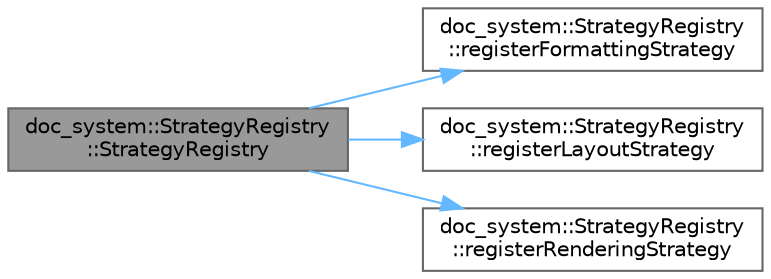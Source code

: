digraph "doc_system::StrategyRegistry::StrategyRegistry"
{
 // INTERACTIVE_SVG=YES
 // LATEX_PDF_SIZE
  bgcolor="transparent";
  edge [fontname=Helvetica,fontsize=10,labelfontname=Helvetica,labelfontsize=10];
  node [fontname=Helvetica,fontsize=10,shape=box,height=0.2,width=0.4];
  rankdir="LR";
  Node1 [id="Node000001",label="doc_system::StrategyRegistry\l::StrategyRegistry",height=0.2,width=0.4,color="gray40", fillcolor="grey60", style="filled", fontcolor="black",tooltip=" "];
  Node1 -> Node2 [id="edge1_Node000001_Node000002",color="steelblue1",style="solid",tooltip=" "];
  Node2 [id="Node000002",label="doc_system::StrategyRegistry\l::registerFormattingStrategy",height=0.2,width=0.4,color="grey40", fillcolor="white", style="filled",URL="$classdoc__system_1_1_strategy_registry.html#a7f74046f2d879349d1643029ea234daf",tooltip=" "];
  Node1 -> Node3 [id="edge2_Node000001_Node000003",color="steelblue1",style="solid",tooltip=" "];
  Node3 [id="Node000003",label="doc_system::StrategyRegistry\l::registerLayoutStrategy",height=0.2,width=0.4,color="grey40", fillcolor="white", style="filled",URL="$classdoc__system_1_1_strategy_registry.html#a263eb886285bf045bf7f2887f4423b30",tooltip=" "];
  Node1 -> Node4 [id="edge3_Node000001_Node000004",color="steelblue1",style="solid",tooltip=" "];
  Node4 [id="Node000004",label="doc_system::StrategyRegistry\l::registerRenderingStrategy",height=0.2,width=0.4,color="grey40", fillcolor="white", style="filled",URL="$classdoc__system_1_1_strategy_registry.html#a6941773e6ee9cffe9e6935c0b20da233",tooltip=" "];
}
